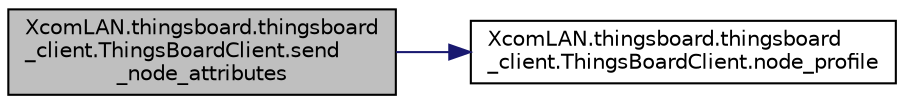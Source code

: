 digraph "XcomLAN.thingsboard.thingsboard_client.ThingsBoardClient.send_node_attributes"
{
 // LATEX_PDF_SIZE
  edge [fontname="Helvetica",fontsize="10",labelfontname="Helvetica",labelfontsize="10"];
  node [fontname="Helvetica",fontsize="10",shape=record];
  rankdir="LR";
  Node1 [label="XcomLAN.thingsboard.thingsboard\l_client.ThingsBoardClient.send\l_node_attributes",height=0.2,width=0.4,color="black", fillcolor="grey75", style="filled", fontcolor="black",tooltip=" "];
  Node1 -> Node2 [color="midnightblue",fontsize="10",style="solid",fontname="Helvetica"];
  Node2 [label="XcomLAN.thingsboard.thingsboard\l_client.ThingsBoardClient.node_profile",height=0.2,width=0.4,color="black", fillcolor="white", style="filled",URL="$d5/d26/class_xcom_l_a_n_1_1thingsboard_1_1thingsboard__client_1_1_things_board_client.html#a31358f38a7cd981233e8a5f56b838b5b",tooltip=" "];
}
